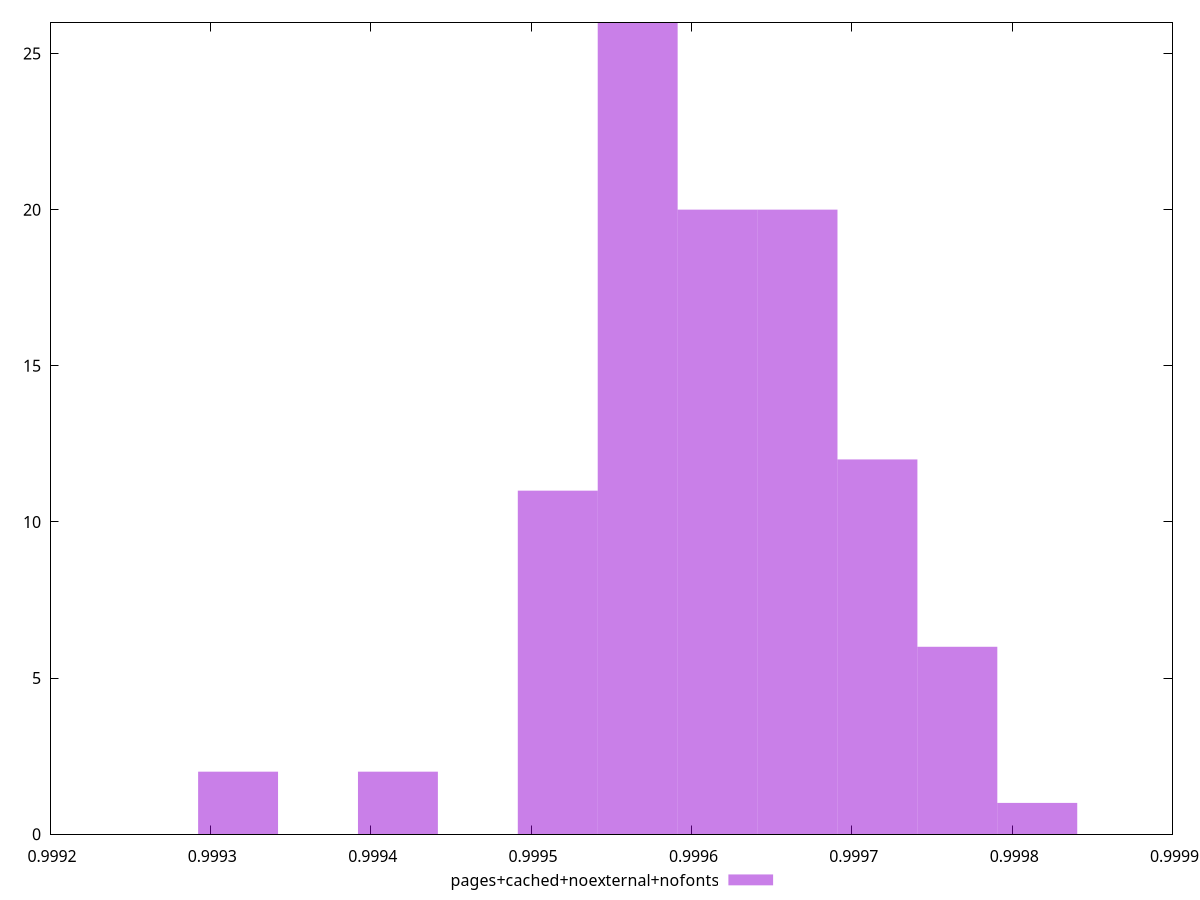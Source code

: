 $_pagesCachedNoexternalNofonts <<EOF
0.9995664827765401 26
0.9997159991032419 12
0.999516644000973 11
0.9996163215521074 20
0.9996661603276746 20
0.999317288898704 2
0.9994169664498385 2
0.9997658378788091 6
0.9998156766543763 1
EOF
set key outside below
set terminal pngcairo
set output "report_00004_2020-11-02T20-21-41.718Z/mainthread-work-breakdown/pages+cached+noexternal+nofonts//hist.png"
set yrange [0:26]
set boxwidth 0.00004983877556723874
set style fill transparent solid 0.5 noborder
plot $_pagesCachedNoexternalNofonts title "pages+cached+noexternal+nofonts" with boxes ,